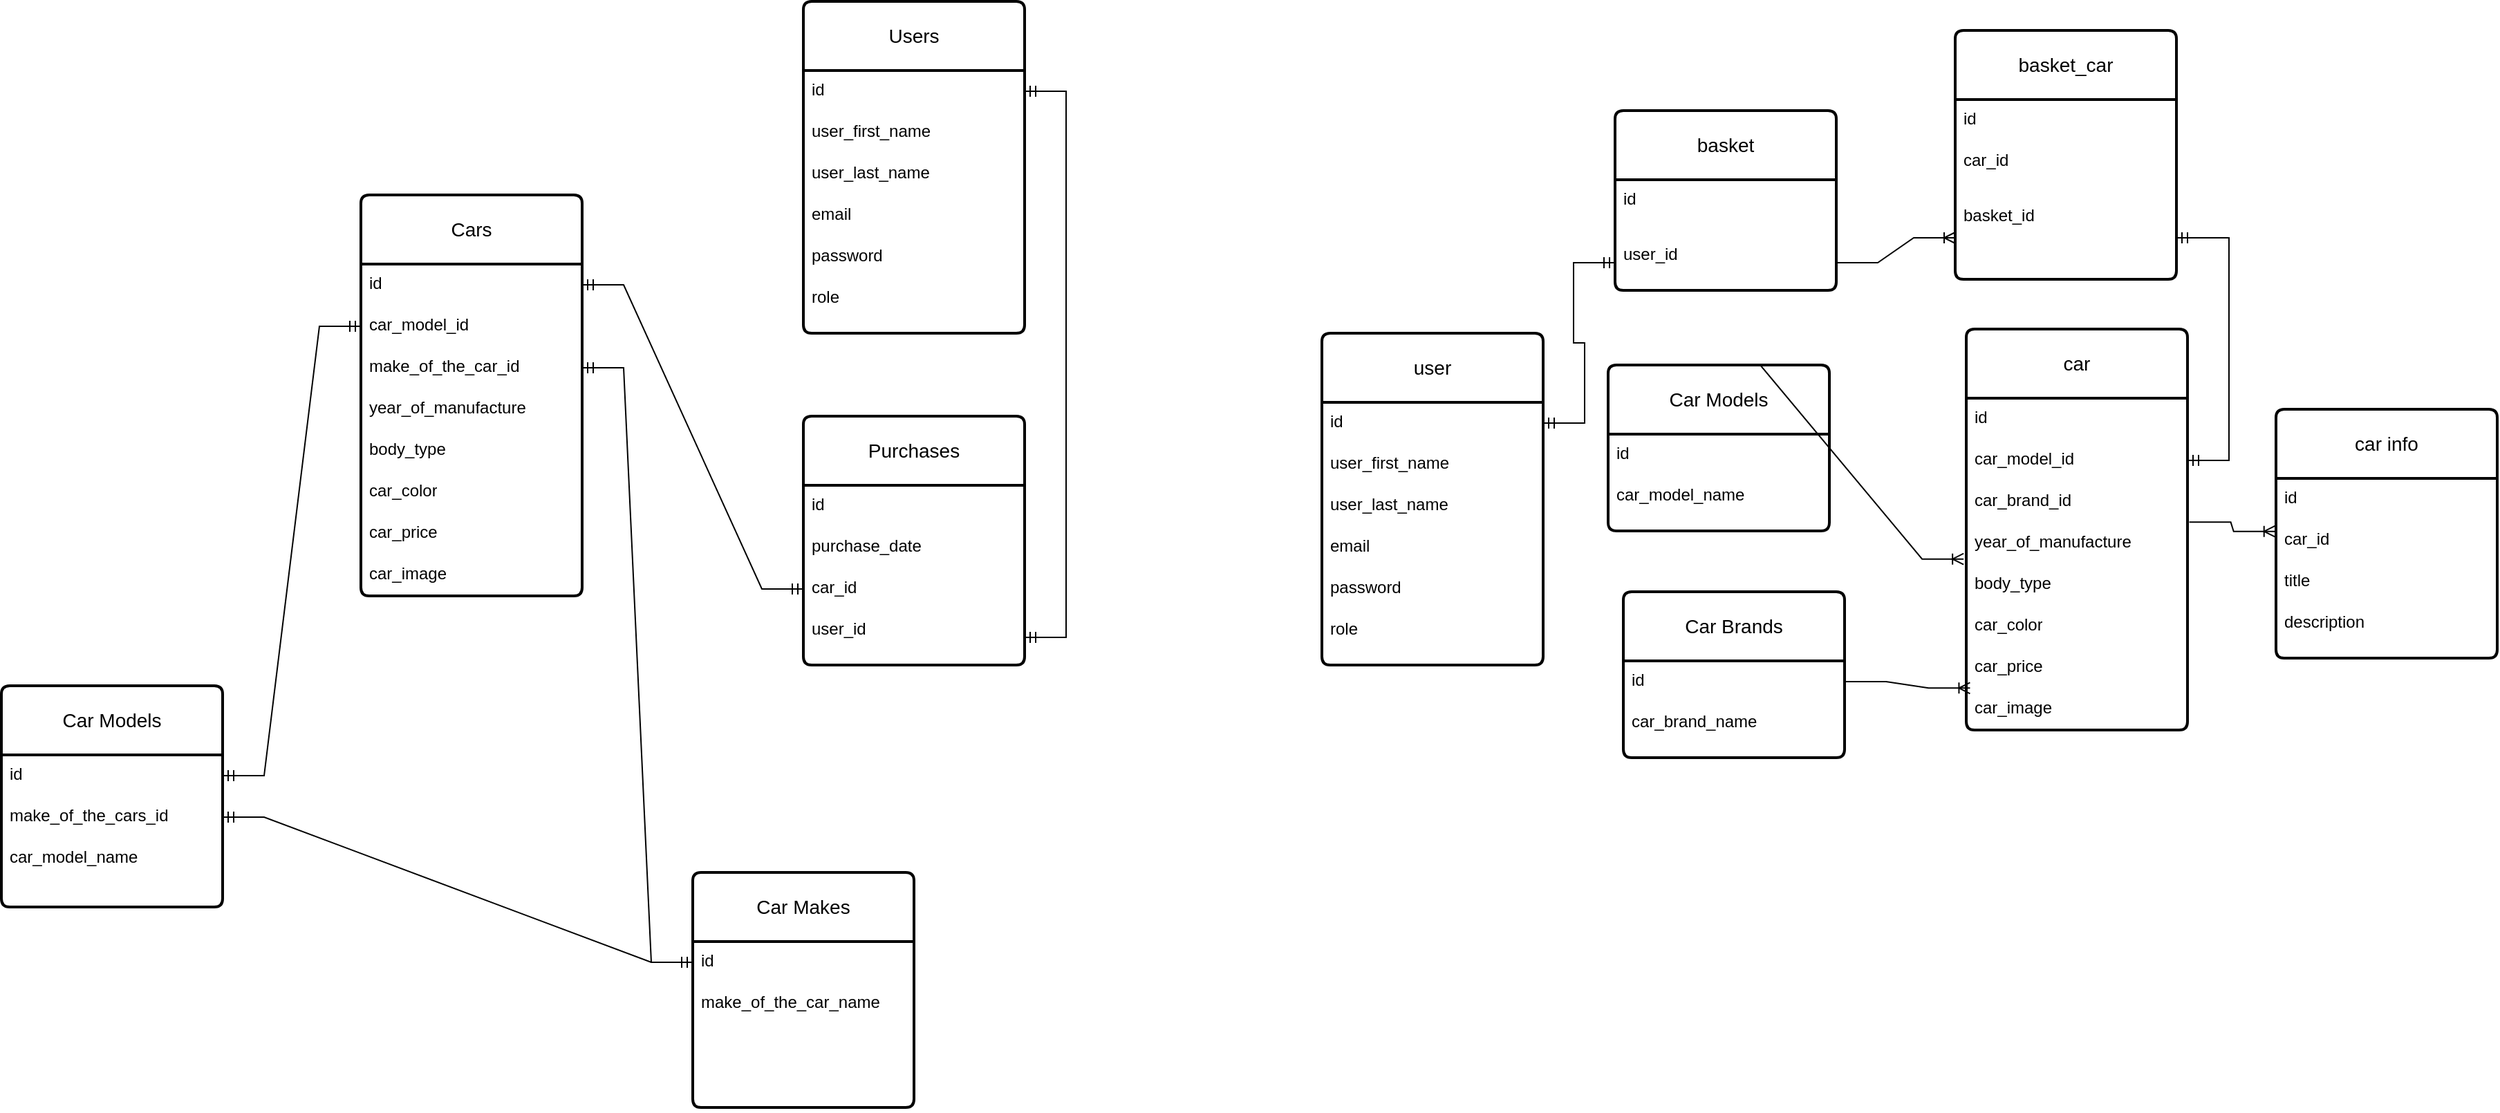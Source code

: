 <mxfile version="21.5.1" type="device">
  <diagram name="Страница 1" id="Hkr_ZFMklL91M4Rwt6lm">
    <mxGraphModel dx="1025" dy="1271" grid="0" gridSize="10" guides="1" tooltips="1" connect="1" arrows="1" fold="1" page="1" pageScale="1" pageWidth="3300" pageHeight="4681" background="none" math="0" shadow="0">
      <root>
        <mxCell id="0" />
        <mxCell id="1" parent="0" />
        <mxCell id="MF3mSI-9Bg1sAX1x7ReT-1" value="Cars" style="swimlane;childLayout=stackLayout;horizontal=1;startSize=50;horizontalStack=0;rounded=1;fontSize=14;fontStyle=0;strokeWidth=2;resizeParent=0;resizeLast=1;shadow=0;dashed=0;align=center;arcSize=4;whiteSpace=wrap;html=1;" parent="1" vertex="1">
          <mxGeometry x="290" y="150" width="160" height="290" as="geometry" />
        </mxCell>
        <mxCell id="COfgy1o2G7cCsb_k9n1h-17" value="id" style="text;strokeColor=none;fillColor=none;spacingLeft=4;spacingRight=4;overflow=hidden;rotatable=0;points=[[0,0.5],[1,0.5]];portConstraint=eastwest;fontSize=12;whiteSpace=wrap;html=1;" parent="MF3mSI-9Bg1sAX1x7ReT-1" vertex="1">
          <mxGeometry y="50" width="160" height="30" as="geometry" />
        </mxCell>
        <mxCell id="COfgy1o2G7cCsb_k9n1h-18" value="car_model_id" style="text;strokeColor=none;fillColor=none;spacingLeft=4;spacingRight=4;overflow=hidden;rotatable=0;points=[[0,0.5],[1,0.5]];portConstraint=eastwest;fontSize=12;whiteSpace=wrap;html=1;" parent="MF3mSI-9Bg1sAX1x7ReT-1" vertex="1">
          <mxGeometry y="80" width="160" height="30" as="geometry" />
        </mxCell>
        <mxCell id="COfgy1o2G7cCsb_k9n1h-19" value="make_of_the_car_id" style="text;strokeColor=none;fillColor=none;spacingLeft=4;spacingRight=4;overflow=hidden;rotatable=0;points=[[0,0.5],[1,0.5]];portConstraint=eastwest;fontSize=12;whiteSpace=wrap;html=1;" parent="MF3mSI-9Bg1sAX1x7ReT-1" vertex="1">
          <mxGeometry y="110" width="160" height="30" as="geometry" />
        </mxCell>
        <mxCell id="COfgy1o2G7cCsb_k9n1h-20" value="year_of_manufacture" style="text;strokeColor=none;fillColor=none;spacingLeft=4;spacingRight=4;overflow=hidden;rotatable=0;points=[[0,0.5],[1,0.5]];portConstraint=eastwest;fontSize=12;whiteSpace=wrap;html=1;" parent="MF3mSI-9Bg1sAX1x7ReT-1" vertex="1">
          <mxGeometry y="140" width="160" height="30" as="geometry" />
        </mxCell>
        <mxCell id="COfgy1o2G7cCsb_k9n1h-21" value="body_type" style="text;strokeColor=none;fillColor=none;spacingLeft=4;spacingRight=4;overflow=hidden;rotatable=0;points=[[0,0.5],[1,0.5]];portConstraint=eastwest;fontSize=12;whiteSpace=wrap;html=1;" parent="MF3mSI-9Bg1sAX1x7ReT-1" vertex="1">
          <mxGeometry y="170" width="160" height="30" as="geometry" />
        </mxCell>
        <mxCell id="COfgy1o2G7cCsb_k9n1h-23" value="car_color" style="text;strokeColor=none;fillColor=none;spacingLeft=4;spacingRight=4;overflow=hidden;rotatable=0;points=[[0,0.5],[1,0.5]];portConstraint=eastwest;fontSize=12;whiteSpace=wrap;html=1;" parent="MF3mSI-9Bg1sAX1x7ReT-1" vertex="1">
          <mxGeometry y="200" width="160" height="30" as="geometry" />
        </mxCell>
        <mxCell id="COfgy1o2G7cCsb_k9n1h-24" value="car_price" style="text;strokeColor=none;fillColor=none;spacingLeft=4;spacingRight=4;overflow=hidden;rotatable=0;points=[[0,0.5],[1,0.5]];portConstraint=eastwest;fontSize=12;whiteSpace=wrap;html=1;" parent="MF3mSI-9Bg1sAX1x7ReT-1" vertex="1">
          <mxGeometry y="230" width="160" height="30" as="geometry" />
        </mxCell>
        <mxCell id="COfgy1o2G7cCsb_k9n1h-25" value="car_image" style="text;strokeColor=none;fillColor=none;spacingLeft=4;spacingRight=4;overflow=hidden;rotatable=0;points=[[0,0.5],[1,0.5]];portConstraint=eastwest;fontSize=12;whiteSpace=wrap;html=1;" parent="MF3mSI-9Bg1sAX1x7ReT-1" vertex="1">
          <mxGeometry y="260" width="160" height="30" as="geometry" />
        </mxCell>
        <mxCell id="COfgy1o2G7cCsb_k9n1h-22" value="Item" style="text;strokeColor=none;fillColor=none;spacingLeft=4;spacingRight=4;overflow=hidden;rotatable=0;points=[[0,0.5],[1,0.5]];portConstraint=eastwest;fontSize=12;whiteSpace=wrap;html=1;" parent="MF3mSI-9Bg1sAX1x7ReT-1" vertex="1">
          <mxGeometry y="290" width="160" as="geometry" />
        </mxCell>
        <mxCell id="MF3mSI-9Bg1sAX1x7ReT-6" value="Users" style="swimlane;childLayout=stackLayout;horizontal=1;startSize=50;horizontalStack=0;rounded=1;fontSize=14;fontStyle=0;strokeWidth=2;resizeParent=0;resizeLast=1;shadow=0;dashed=0;align=center;arcSize=4;whiteSpace=wrap;html=1;" parent="1" vertex="1">
          <mxGeometry x="610" y="10" width="160" height="240" as="geometry" />
        </mxCell>
        <mxCell id="COfgy1o2G7cCsb_k9n1h-28" value="id" style="text;strokeColor=none;fillColor=none;spacingLeft=4;spacingRight=4;overflow=hidden;rotatable=0;points=[[0,0.5],[1,0.5]];portConstraint=eastwest;fontSize=12;whiteSpace=wrap;html=1;" parent="MF3mSI-9Bg1sAX1x7ReT-6" vertex="1">
          <mxGeometry y="50" width="160" height="30" as="geometry" />
        </mxCell>
        <mxCell id="COfgy1o2G7cCsb_k9n1h-29" value="user_first_name" style="text;strokeColor=none;fillColor=none;spacingLeft=4;spacingRight=4;overflow=hidden;rotatable=0;points=[[0,0.5],[1,0.5]];portConstraint=eastwest;fontSize=12;whiteSpace=wrap;html=1;" parent="MF3mSI-9Bg1sAX1x7ReT-6" vertex="1">
          <mxGeometry y="80" width="160" height="30" as="geometry" />
        </mxCell>
        <mxCell id="COfgy1o2G7cCsb_k9n1h-30" value="user_last_name" style="text;strokeColor=none;fillColor=none;spacingLeft=4;spacingRight=4;overflow=hidden;rotatable=0;points=[[0,0.5],[1,0.5]];portConstraint=eastwest;fontSize=12;whiteSpace=wrap;html=1;" parent="MF3mSI-9Bg1sAX1x7ReT-6" vertex="1">
          <mxGeometry y="110" width="160" height="30" as="geometry" />
        </mxCell>
        <mxCell id="COfgy1o2G7cCsb_k9n1h-31" value="email" style="text;strokeColor=none;fillColor=none;spacingLeft=4;spacingRight=4;overflow=hidden;rotatable=0;points=[[0,0.5],[1,0.5]];portConstraint=eastwest;fontSize=12;whiteSpace=wrap;html=1;" parent="MF3mSI-9Bg1sAX1x7ReT-6" vertex="1">
          <mxGeometry y="140" width="160" height="30" as="geometry" />
        </mxCell>
        <mxCell id="COfgy1o2G7cCsb_k9n1h-32" value="password" style="text;strokeColor=none;fillColor=none;spacingLeft=4;spacingRight=4;overflow=hidden;rotatable=0;points=[[0,0.5],[1,0.5]];portConstraint=eastwest;fontSize=12;whiteSpace=wrap;html=1;" parent="MF3mSI-9Bg1sAX1x7ReT-6" vertex="1">
          <mxGeometry y="170" width="160" height="30" as="geometry" />
        </mxCell>
        <mxCell id="COfgy1o2G7cCsb_k9n1h-33" value="role" style="text;strokeColor=none;fillColor=none;spacingLeft=4;spacingRight=4;overflow=hidden;rotatable=0;points=[[0,0.5],[1,0.5]];portConstraint=eastwest;fontSize=12;whiteSpace=wrap;html=1;" parent="MF3mSI-9Bg1sAX1x7ReT-6" vertex="1">
          <mxGeometry y="200" width="160" height="40" as="geometry" />
        </mxCell>
        <mxCell id="MF3mSI-9Bg1sAX1x7ReT-13" value="Purchases" style="swimlane;childLayout=stackLayout;horizontal=1;startSize=50;horizontalStack=0;rounded=1;fontSize=14;fontStyle=0;strokeWidth=2;resizeParent=0;resizeLast=1;shadow=0;dashed=0;align=center;arcSize=4;whiteSpace=wrap;html=1;" parent="1" vertex="1">
          <mxGeometry x="610" y="310" width="160" height="180" as="geometry" />
        </mxCell>
        <mxCell id="COfgy1o2G7cCsb_k9n1h-34" value="id" style="text;strokeColor=none;fillColor=none;spacingLeft=4;spacingRight=4;overflow=hidden;rotatable=0;points=[[0,0.5],[1,0.5]];portConstraint=eastwest;fontSize=12;whiteSpace=wrap;html=1;" parent="MF3mSI-9Bg1sAX1x7ReT-13" vertex="1">
          <mxGeometry y="50" width="160" height="30" as="geometry" />
        </mxCell>
        <mxCell id="COfgy1o2G7cCsb_k9n1h-35" value="purchase_date" style="text;strokeColor=none;fillColor=none;spacingLeft=4;spacingRight=4;overflow=hidden;rotatable=0;points=[[0,0.5],[1,0.5]];portConstraint=eastwest;fontSize=12;whiteSpace=wrap;html=1;" parent="MF3mSI-9Bg1sAX1x7ReT-13" vertex="1">
          <mxGeometry y="80" width="160" height="30" as="geometry" />
        </mxCell>
        <mxCell id="COfgy1o2G7cCsb_k9n1h-36" value="car_id" style="text;strokeColor=none;fillColor=none;spacingLeft=4;spacingRight=4;overflow=hidden;rotatable=0;points=[[0,0.5],[1,0.5]];portConstraint=eastwest;fontSize=12;whiteSpace=wrap;html=1;" parent="MF3mSI-9Bg1sAX1x7ReT-13" vertex="1">
          <mxGeometry y="110" width="160" height="30" as="geometry" />
        </mxCell>
        <mxCell id="COfgy1o2G7cCsb_k9n1h-37" value="user_id&lt;br&gt;" style="text;strokeColor=none;fillColor=none;spacingLeft=4;spacingRight=4;overflow=hidden;rotatable=0;points=[[0,0.5],[1,0.5]];portConstraint=eastwest;fontSize=12;whiteSpace=wrap;html=1;" parent="MF3mSI-9Bg1sAX1x7ReT-13" vertex="1">
          <mxGeometry y="140" width="160" height="40" as="geometry" />
        </mxCell>
        <mxCell id="COfgy1o2G7cCsb_k9n1h-1" value="Car Models" style="swimlane;childLayout=stackLayout;horizontal=1;startSize=50;horizontalStack=0;rounded=1;fontSize=14;fontStyle=0;strokeWidth=2;resizeParent=0;resizeLast=1;shadow=0;dashed=0;align=center;arcSize=4;whiteSpace=wrap;html=1;" parent="1" vertex="1">
          <mxGeometry x="30" y="505" width="160" height="160" as="geometry" />
        </mxCell>
        <mxCell id="COfgy1o2G7cCsb_k9n1h-10" value="id" style="text;strokeColor=none;fillColor=none;spacingLeft=4;spacingRight=4;overflow=hidden;rotatable=0;points=[[0,0.5],[1,0.5]];portConstraint=eastwest;fontSize=12;whiteSpace=wrap;html=1;" parent="COfgy1o2G7cCsb_k9n1h-1" vertex="1">
          <mxGeometry y="50" width="160" height="30" as="geometry" />
        </mxCell>
        <mxCell id="COfgy1o2G7cCsb_k9n1h-12" value="make_of_the_cars_id" style="text;strokeColor=none;fillColor=none;spacingLeft=4;spacingRight=4;overflow=hidden;rotatable=0;points=[[0,0.5],[1,0.5]];portConstraint=eastwest;fontSize=12;whiteSpace=wrap;html=1;" parent="COfgy1o2G7cCsb_k9n1h-1" vertex="1">
          <mxGeometry y="80" width="160" height="30" as="geometry" />
        </mxCell>
        <mxCell id="COfgy1o2G7cCsb_k9n1h-11" value="car_model_name" style="text;strokeColor=none;fillColor=none;spacingLeft=4;spacingRight=4;overflow=hidden;rotatable=0;points=[[0,0.5],[1,0.5]];portConstraint=eastwest;fontSize=12;whiteSpace=wrap;html=1;" parent="COfgy1o2G7cCsb_k9n1h-1" vertex="1">
          <mxGeometry y="110" width="160" height="50" as="geometry" />
        </mxCell>
        <mxCell id="COfgy1o2G7cCsb_k9n1h-3" value="Car Makes" style="swimlane;childLayout=stackLayout;horizontal=1;startSize=50;horizontalStack=0;rounded=1;fontSize=14;fontStyle=0;strokeWidth=2;resizeParent=0;resizeLast=1;shadow=0;dashed=0;align=center;arcSize=4;whiteSpace=wrap;html=1;" parent="1" vertex="1">
          <mxGeometry x="530" y="640" width="160" height="170" as="geometry" />
        </mxCell>
        <mxCell id="COfgy1o2G7cCsb_k9n1h-38" value="id" style="text;strokeColor=none;fillColor=none;spacingLeft=4;spacingRight=4;overflow=hidden;rotatable=0;points=[[0,0.5],[1,0.5]];portConstraint=eastwest;fontSize=12;whiteSpace=wrap;html=1;" parent="COfgy1o2G7cCsb_k9n1h-3" vertex="1">
          <mxGeometry y="50" width="160" height="30" as="geometry" />
        </mxCell>
        <mxCell id="COfgy1o2G7cCsb_k9n1h-39" value="make_of_the_car_name" style="text;strokeColor=none;fillColor=none;spacingLeft=4;spacingRight=4;overflow=hidden;rotatable=0;points=[[0,0.5],[1,0.5]];portConstraint=eastwest;fontSize=12;whiteSpace=wrap;html=1;" parent="COfgy1o2G7cCsb_k9n1h-3" vertex="1">
          <mxGeometry y="80" width="160" height="90" as="geometry" />
        </mxCell>
        <mxCell id="COfgy1o2G7cCsb_k9n1h-54" value="" style="edgeStyle=entityRelationEdgeStyle;fontSize=12;html=1;endArrow=ERmandOne;startArrow=ERmandOne;rounded=0;" parent="1" source="COfgy1o2G7cCsb_k9n1h-10" target="COfgy1o2G7cCsb_k9n1h-18" edge="1">
          <mxGeometry width="100" height="100" relative="1" as="geometry">
            <mxPoint x="190" y="700" as="sourcePoint" />
            <mxPoint x="51.421" y="-5" as="targetPoint" />
          </mxGeometry>
        </mxCell>
        <mxCell id="COfgy1o2G7cCsb_k9n1h-55" value="" style="edgeStyle=entityRelationEdgeStyle;fontSize=12;html=1;endArrow=ERmandOne;startArrow=ERmandOne;rounded=0;" parent="1" source="COfgy1o2G7cCsb_k9n1h-12" target="COfgy1o2G7cCsb_k9n1h-38" edge="1">
          <mxGeometry width="100" height="100" relative="1" as="geometry">
            <mxPoint x="230" y="655" as="sourcePoint" />
            <mxPoint x="330" y="330" as="targetPoint" />
          </mxGeometry>
        </mxCell>
        <mxCell id="COfgy1o2G7cCsb_k9n1h-56" value="" style="edgeStyle=entityRelationEdgeStyle;fontSize=12;html=1;endArrow=ERmandOne;startArrow=ERmandOne;rounded=0;" parent="1" source="COfgy1o2G7cCsb_k9n1h-19" target="COfgy1o2G7cCsb_k9n1h-38" edge="1">
          <mxGeometry width="100" height="100" relative="1" as="geometry">
            <mxPoint x="310" y="505" as="sourcePoint" />
            <mxPoint x="610" y="550" as="targetPoint" />
          </mxGeometry>
        </mxCell>
        <mxCell id="COfgy1o2G7cCsb_k9n1h-57" value="" style="edgeStyle=entityRelationEdgeStyle;fontSize=12;html=1;endArrow=ERmandOne;startArrow=ERmandOne;rounded=0;" parent="1" source="COfgy1o2G7cCsb_k9n1h-17" target="COfgy1o2G7cCsb_k9n1h-36" edge="1">
          <mxGeometry width="100" height="100" relative="1" as="geometry">
            <mxPoint x="510" y="170" as="sourcePoint" />
            <mxPoint x="550" y="540" as="targetPoint" />
          </mxGeometry>
        </mxCell>
        <mxCell id="COfgy1o2G7cCsb_k9n1h-58" value="" style="edgeStyle=entityRelationEdgeStyle;fontSize=12;html=1;endArrow=ERmandOne;startArrow=ERmandOne;rounded=0;" parent="1" source="COfgy1o2G7cCsb_k9n1h-28" target="COfgy1o2G7cCsb_k9n1h-37" edge="1">
          <mxGeometry width="100" height="100" relative="1" as="geometry">
            <mxPoint x="810" y="90" as="sourcePoint" />
            <mxPoint x="970" y="310" as="targetPoint" />
          </mxGeometry>
        </mxCell>
        <mxCell id="COfgy1o2G7cCsb_k9n1h-59" value="user" style="swimlane;childLayout=stackLayout;horizontal=1;startSize=50;horizontalStack=0;rounded=1;fontSize=14;fontStyle=0;strokeWidth=2;resizeParent=0;resizeLast=1;shadow=0;dashed=0;align=center;arcSize=4;whiteSpace=wrap;html=1;" parent="1" vertex="1">
          <mxGeometry x="985" y="250" width="160" height="240" as="geometry" />
        </mxCell>
        <mxCell id="COfgy1o2G7cCsb_k9n1h-60" value="id" style="text;strokeColor=none;fillColor=none;spacingLeft=4;spacingRight=4;overflow=hidden;rotatable=0;points=[[0,0.5],[1,0.5]];portConstraint=eastwest;fontSize=12;whiteSpace=wrap;html=1;" parent="COfgy1o2G7cCsb_k9n1h-59" vertex="1">
          <mxGeometry y="50" width="160" height="30" as="geometry" />
        </mxCell>
        <mxCell id="COfgy1o2G7cCsb_k9n1h-61" value="user_first_name" style="text;strokeColor=none;fillColor=none;spacingLeft=4;spacingRight=4;overflow=hidden;rotatable=0;points=[[0,0.5],[1,0.5]];portConstraint=eastwest;fontSize=12;whiteSpace=wrap;html=1;" parent="COfgy1o2G7cCsb_k9n1h-59" vertex="1">
          <mxGeometry y="80" width="160" height="30" as="geometry" />
        </mxCell>
        <mxCell id="COfgy1o2G7cCsb_k9n1h-62" value="user_last_name" style="text;strokeColor=none;fillColor=none;spacingLeft=4;spacingRight=4;overflow=hidden;rotatable=0;points=[[0,0.5],[1,0.5]];portConstraint=eastwest;fontSize=12;whiteSpace=wrap;html=1;" parent="COfgy1o2G7cCsb_k9n1h-59" vertex="1">
          <mxGeometry y="110" width="160" height="30" as="geometry" />
        </mxCell>
        <mxCell id="COfgy1o2G7cCsb_k9n1h-63" value="email" style="text;strokeColor=none;fillColor=none;spacingLeft=4;spacingRight=4;overflow=hidden;rotatable=0;points=[[0,0.5],[1,0.5]];portConstraint=eastwest;fontSize=12;whiteSpace=wrap;html=1;" parent="COfgy1o2G7cCsb_k9n1h-59" vertex="1">
          <mxGeometry y="140" width="160" height="30" as="geometry" />
        </mxCell>
        <mxCell id="COfgy1o2G7cCsb_k9n1h-64" value="password" style="text;strokeColor=none;fillColor=none;spacingLeft=4;spacingRight=4;overflow=hidden;rotatable=0;points=[[0,0.5],[1,0.5]];portConstraint=eastwest;fontSize=12;whiteSpace=wrap;html=1;" parent="COfgy1o2G7cCsb_k9n1h-59" vertex="1">
          <mxGeometry y="170" width="160" height="30" as="geometry" />
        </mxCell>
        <mxCell id="COfgy1o2G7cCsb_k9n1h-65" value="role" style="text;strokeColor=none;fillColor=none;spacingLeft=4;spacingRight=4;overflow=hidden;rotatable=0;points=[[0,0.5],[1,0.5]];portConstraint=eastwest;fontSize=12;whiteSpace=wrap;html=1;" parent="COfgy1o2G7cCsb_k9n1h-59" vertex="1">
          <mxGeometry y="200" width="160" height="40" as="geometry" />
        </mxCell>
        <mxCell id="COfgy1o2G7cCsb_k9n1h-73" value="basket" style="swimlane;childLayout=stackLayout;horizontal=1;startSize=50;horizontalStack=0;rounded=1;fontSize=14;fontStyle=0;strokeWidth=2;resizeParent=0;resizeLast=1;shadow=0;dashed=0;align=center;arcSize=4;whiteSpace=wrap;html=1;" parent="1" vertex="1">
          <mxGeometry x="1197" y="89" width="160" height="130" as="geometry" />
        </mxCell>
        <mxCell id="COfgy1o2G7cCsb_k9n1h-74" value="id" style="text;strokeColor=none;fillColor=none;spacingLeft=4;spacingRight=4;overflow=hidden;rotatable=0;points=[[0,0.5],[1,0.5]];portConstraint=eastwest;fontSize=12;whiteSpace=wrap;html=1;" parent="COfgy1o2G7cCsb_k9n1h-73" vertex="1">
          <mxGeometry y="50" width="160" height="40" as="geometry" />
        </mxCell>
        <mxCell id="COfgy1o2G7cCsb_k9n1h-77" value="user_id&lt;br&gt;" style="text;strokeColor=none;fillColor=none;spacingLeft=4;spacingRight=4;overflow=hidden;rotatable=0;points=[[0,0.5],[1,0.5]];portConstraint=eastwest;fontSize=12;whiteSpace=wrap;html=1;" parent="COfgy1o2G7cCsb_k9n1h-73" vertex="1">
          <mxGeometry y="90" width="160" height="40" as="geometry" />
        </mxCell>
        <mxCell id="COfgy1o2G7cCsb_k9n1h-78" value="basket_car" style="swimlane;childLayout=stackLayout;horizontal=1;startSize=50;horizontalStack=0;rounded=1;fontSize=14;fontStyle=0;strokeWidth=2;resizeParent=0;resizeLast=1;shadow=0;dashed=0;align=center;arcSize=4;whiteSpace=wrap;html=1;" parent="1" vertex="1">
          <mxGeometry x="1443" y="31" width="160" height="180" as="geometry" />
        </mxCell>
        <mxCell id="COfgy1o2G7cCsb_k9n1h-79" value="id" style="text;strokeColor=none;fillColor=none;spacingLeft=4;spacingRight=4;overflow=hidden;rotatable=0;points=[[0,0.5],[1,0.5]];portConstraint=eastwest;fontSize=12;whiteSpace=wrap;html=1;" parent="COfgy1o2G7cCsb_k9n1h-78" vertex="1">
          <mxGeometry y="50" width="160" height="30" as="geometry" />
        </mxCell>
        <mxCell id="COfgy1o2G7cCsb_k9n1h-80" value="car_id" style="text;strokeColor=none;fillColor=none;spacingLeft=4;spacingRight=4;overflow=hidden;rotatable=0;points=[[0,0.5],[1,0.5]];portConstraint=eastwest;fontSize=12;whiteSpace=wrap;html=1;" parent="COfgy1o2G7cCsb_k9n1h-78" vertex="1">
          <mxGeometry y="80" width="160" height="40" as="geometry" />
        </mxCell>
        <mxCell id="COfgy1o2G7cCsb_k9n1h-81" value="basket_id" style="text;strokeColor=none;fillColor=none;spacingLeft=4;spacingRight=4;overflow=hidden;rotatable=0;points=[[0,0.5],[1,0.5]];portConstraint=eastwest;fontSize=12;whiteSpace=wrap;html=1;" parent="COfgy1o2G7cCsb_k9n1h-78" vertex="1">
          <mxGeometry y="120" width="160" height="60" as="geometry" />
        </mxCell>
        <mxCell id="COfgy1o2G7cCsb_k9n1h-82" value="car" style="swimlane;childLayout=stackLayout;horizontal=1;startSize=50;horizontalStack=0;rounded=1;fontSize=14;fontStyle=0;strokeWidth=2;resizeParent=0;resizeLast=1;shadow=0;dashed=0;align=center;arcSize=4;whiteSpace=wrap;html=1;" parent="1" vertex="1">
          <mxGeometry x="1451" y="247" width="160" height="290" as="geometry" />
        </mxCell>
        <mxCell id="COfgy1o2G7cCsb_k9n1h-83" value="id" style="text;strokeColor=none;fillColor=none;spacingLeft=4;spacingRight=4;overflow=hidden;rotatable=0;points=[[0,0.5],[1,0.5]];portConstraint=eastwest;fontSize=12;whiteSpace=wrap;html=1;" parent="COfgy1o2G7cCsb_k9n1h-82" vertex="1">
          <mxGeometry y="50" width="160" height="30" as="geometry" />
        </mxCell>
        <mxCell id="COfgy1o2G7cCsb_k9n1h-84" value="car_model_id" style="text;strokeColor=none;fillColor=none;spacingLeft=4;spacingRight=4;overflow=hidden;rotatable=0;points=[[0,0.5],[1,0.5]];portConstraint=eastwest;fontSize=12;whiteSpace=wrap;html=1;" parent="COfgy1o2G7cCsb_k9n1h-82" vertex="1">
          <mxGeometry y="80" width="160" height="30" as="geometry" />
        </mxCell>
        <mxCell id="COfgy1o2G7cCsb_k9n1h-85" value="car_brand_id" style="text;strokeColor=none;fillColor=none;spacingLeft=4;spacingRight=4;overflow=hidden;rotatable=0;points=[[0,0.5],[1,0.5]];portConstraint=eastwest;fontSize=12;whiteSpace=wrap;html=1;" parent="COfgy1o2G7cCsb_k9n1h-82" vertex="1">
          <mxGeometry y="110" width="160" height="30" as="geometry" />
        </mxCell>
        <mxCell id="COfgy1o2G7cCsb_k9n1h-86" value="year_of_manufacture" style="text;strokeColor=none;fillColor=none;spacingLeft=4;spacingRight=4;overflow=hidden;rotatable=0;points=[[0,0.5],[1,0.5]];portConstraint=eastwest;fontSize=12;whiteSpace=wrap;html=1;" parent="COfgy1o2G7cCsb_k9n1h-82" vertex="1">
          <mxGeometry y="140" width="160" height="30" as="geometry" />
        </mxCell>
        <mxCell id="COfgy1o2G7cCsb_k9n1h-87" value="body_type" style="text;strokeColor=none;fillColor=none;spacingLeft=4;spacingRight=4;overflow=hidden;rotatable=0;points=[[0,0.5],[1,0.5]];portConstraint=eastwest;fontSize=12;whiteSpace=wrap;html=1;" parent="COfgy1o2G7cCsb_k9n1h-82" vertex="1">
          <mxGeometry y="170" width="160" height="30" as="geometry" />
        </mxCell>
        <mxCell id="COfgy1o2G7cCsb_k9n1h-88" value="car_color" style="text;strokeColor=none;fillColor=none;spacingLeft=4;spacingRight=4;overflow=hidden;rotatable=0;points=[[0,0.5],[1,0.5]];portConstraint=eastwest;fontSize=12;whiteSpace=wrap;html=1;" parent="COfgy1o2G7cCsb_k9n1h-82" vertex="1">
          <mxGeometry y="200" width="160" height="30" as="geometry" />
        </mxCell>
        <mxCell id="COfgy1o2G7cCsb_k9n1h-89" value="car_price" style="text;strokeColor=none;fillColor=none;spacingLeft=4;spacingRight=4;overflow=hidden;rotatable=0;points=[[0,0.5],[1,0.5]];portConstraint=eastwest;fontSize=12;whiteSpace=wrap;html=1;" parent="COfgy1o2G7cCsb_k9n1h-82" vertex="1">
          <mxGeometry y="230" width="160" height="30" as="geometry" />
        </mxCell>
        <mxCell id="COfgy1o2G7cCsb_k9n1h-90" value="car_image" style="text;strokeColor=none;fillColor=none;spacingLeft=4;spacingRight=4;overflow=hidden;rotatable=0;points=[[0,0.5],[1,0.5]];portConstraint=eastwest;fontSize=12;whiteSpace=wrap;html=1;" parent="COfgy1o2G7cCsb_k9n1h-82" vertex="1">
          <mxGeometry y="260" width="160" height="30" as="geometry" />
        </mxCell>
        <mxCell id="COfgy1o2G7cCsb_k9n1h-91" value="Item" style="text;strokeColor=none;fillColor=none;spacingLeft=4;spacingRight=4;overflow=hidden;rotatable=0;points=[[0,0.5],[1,0.5]];portConstraint=eastwest;fontSize=12;whiteSpace=wrap;html=1;" parent="COfgy1o2G7cCsb_k9n1h-82" vertex="1">
          <mxGeometry y="290" width="160" as="geometry" />
        </mxCell>
        <mxCell id="COfgy1o2G7cCsb_k9n1h-92" value="Car Models" style="swimlane;childLayout=stackLayout;horizontal=1;startSize=50;horizontalStack=0;rounded=1;fontSize=14;fontStyle=0;strokeWidth=2;resizeParent=0;resizeLast=1;shadow=0;dashed=0;align=center;arcSize=4;whiteSpace=wrap;html=1;" parent="1" vertex="1">
          <mxGeometry x="1192" y="273" width="160" height="120" as="geometry" />
        </mxCell>
        <mxCell id="COfgy1o2G7cCsb_k9n1h-93" value="id" style="text;strokeColor=none;fillColor=none;spacingLeft=4;spacingRight=4;overflow=hidden;rotatable=0;points=[[0,0.5],[1,0.5]];portConstraint=eastwest;fontSize=12;whiteSpace=wrap;html=1;" parent="COfgy1o2G7cCsb_k9n1h-92" vertex="1">
          <mxGeometry y="50" width="160" height="30" as="geometry" />
        </mxCell>
        <mxCell id="COfgy1o2G7cCsb_k9n1h-95" value="car_model_name" style="text;strokeColor=none;fillColor=none;spacingLeft=4;spacingRight=4;overflow=hidden;rotatable=0;points=[[0,0.5],[1,0.5]];portConstraint=eastwest;fontSize=12;whiteSpace=wrap;html=1;" parent="COfgy1o2G7cCsb_k9n1h-92" vertex="1">
          <mxGeometry y="80" width="160" height="40" as="geometry" />
        </mxCell>
        <mxCell id="COfgy1o2G7cCsb_k9n1h-96" value="Car Brands" style="swimlane;childLayout=stackLayout;horizontal=1;startSize=50;horizontalStack=0;rounded=1;fontSize=14;fontStyle=0;strokeWidth=2;resizeParent=0;resizeLast=1;shadow=0;dashed=0;align=center;arcSize=4;whiteSpace=wrap;html=1;" parent="1" vertex="1">
          <mxGeometry x="1203" y="437" width="160" height="120" as="geometry" />
        </mxCell>
        <mxCell id="COfgy1o2G7cCsb_k9n1h-97" value="id" style="text;strokeColor=none;fillColor=none;spacingLeft=4;spacingRight=4;overflow=hidden;rotatable=0;points=[[0,0.5],[1,0.5]];portConstraint=eastwest;fontSize=12;whiteSpace=wrap;html=1;" parent="COfgy1o2G7cCsb_k9n1h-96" vertex="1">
          <mxGeometry y="50" width="160" height="30" as="geometry" />
        </mxCell>
        <mxCell id="COfgy1o2G7cCsb_k9n1h-98" value="car_brand_name" style="text;strokeColor=none;fillColor=none;spacingLeft=4;spacingRight=4;overflow=hidden;rotatable=0;points=[[0,0.5],[1,0.5]];portConstraint=eastwest;fontSize=12;whiteSpace=wrap;html=1;" parent="COfgy1o2G7cCsb_k9n1h-96" vertex="1">
          <mxGeometry y="80" width="160" height="40" as="geometry" />
        </mxCell>
        <mxCell id="COfgy1o2G7cCsb_k9n1h-99" value="" style="edgeStyle=entityRelationEdgeStyle;fontSize=12;html=1;endArrow=ERmandOne;startArrow=ERmandOne;rounded=0;" parent="1" source="COfgy1o2G7cCsb_k9n1h-60" target="COfgy1o2G7cCsb_k9n1h-77" edge="1">
          <mxGeometry width="100" height="100" relative="1" as="geometry">
            <mxPoint x="1080" y="190" as="sourcePoint" />
            <mxPoint x="1180" y="90" as="targetPoint" />
          </mxGeometry>
        </mxCell>
        <mxCell id="COfgy1o2G7cCsb_k9n1h-100" value="" style="edgeStyle=entityRelationEdgeStyle;fontSize=12;html=1;endArrow=ERoneToMany;rounded=0;" parent="1" source="COfgy1o2G7cCsb_k9n1h-77" target="COfgy1o2G7cCsb_k9n1h-81" edge="1">
          <mxGeometry width="100" height="100" relative="1" as="geometry">
            <mxPoint x="1210" y="390" as="sourcePoint" />
            <mxPoint x="1310" y="290" as="targetPoint" />
          </mxGeometry>
        </mxCell>
        <mxCell id="COfgy1o2G7cCsb_k9n1h-102" value="" style="edgeStyle=entityRelationEdgeStyle;fontSize=12;html=1;endArrow=ERoneToMany;rounded=0;exitX=0.5;exitY=0;exitDx=0;exitDy=0;entryX=-0.012;entryY=0.878;entryDx=0;entryDy=0;entryPerimeter=0;" parent="1" source="COfgy1o2G7cCsb_k9n1h-92" target="COfgy1o2G7cCsb_k9n1h-86" edge="1">
          <mxGeometry width="100" height="100" relative="1" as="geometry">
            <mxPoint x="1420" y="360" as="sourcePoint" />
            <mxPoint x="1520" y="260" as="targetPoint" />
          </mxGeometry>
        </mxCell>
        <mxCell id="COfgy1o2G7cCsb_k9n1h-103" value="" style="edgeStyle=entityRelationEdgeStyle;fontSize=12;html=1;endArrow=ERoneToMany;rounded=0;entryX=0.017;entryY=-0.011;entryDx=0;entryDy=0;entryPerimeter=0;" parent="1" source="COfgy1o2G7cCsb_k9n1h-97" target="COfgy1o2G7cCsb_k9n1h-90" edge="1">
          <mxGeometry width="100" height="100" relative="1" as="geometry">
            <mxPoint x="1680" y="460" as="sourcePoint" />
            <mxPoint x="1730" y="330" as="targetPoint" />
          </mxGeometry>
        </mxCell>
        <mxCell id="COfgy1o2G7cCsb_k9n1h-105" value="" style="edgeStyle=entityRelationEdgeStyle;fontSize=12;html=1;endArrow=ERmandOne;startArrow=ERmandOne;rounded=0;" parent="1" source="COfgy1o2G7cCsb_k9n1h-81" target="COfgy1o2G7cCsb_k9n1h-84" edge="1">
          <mxGeometry width="100" height="100" relative="1" as="geometry">
            <mxPoint x="1610" y="220" as="sourcePoint" />
            <mxPoint x="1710" y="120" as="targetPoint" />
          </mxGeometry>
        </mxCell>
        <mxCell id="COfgy1o2G7cCsb_k9n1h-107" value="car info" style="swimlane;childLayout=stackLayout;horizontal=1;startSize=50;horizontalStack=0;rounded=1;fontSize=14;fontStyle=0;strokeWidth=2;resizeParent=0;resizeLast=1;shadow=0;dashed=0;align=center;arcSize=4;whiteSpace=wrap;html=1;" parent="1" vertex="1">
          <mxGeometry x="1675" y="305" width="160" height="180" as="geometry" />
        </mxCell>
        <mxCell id="COfgy1o2G7cCsb_k9n1h-108" value="id" style="text;strokeColor=none;fillColor=none;spacingLeft=4;spacingRight=4;overflow=hidden;rotatable=0;points=[[0,0.5],[1,0.5]];portConstraint=eastwest;fontSize=12;whiteSpace=wrap;html=1;" parent="COfgy1o2G7cCsb_k9n1h-107" vertex="1">
          <mxGeometry y="50" width="160" height="30" as="geometry" />
        </mxCell>
        <mxCell id="COfgy1o2G7cCsb_k9n1h-109" value="car_id" style="text;strokeColor=none;fillColor=none;spacingLeft=4;spacingRight=4;overflow=hidden;rotatable=0;points=[[0,0.5],[1,0.5]];portConstraint=eastwest;fontSize=12;whiteSpace=wrap;html=1;" parent="COfgy1o2G7cCsb_k9n1h-107" vertex="1">
          <mxGeometry y="80" width="160" height="30" as="geometry" />
        </mxCell>
        <mxCell id="COfgy1o2G7cCsb_k9n1h-110" value="title" style="text;strokeColor=none;fillColor=none;spacingLeft=4;spacingRight=4;overflow=hidden;rotatable=0;points=[[0,0.5],[1,0.5]];portConstraint=eastwest;fontSize=12;whiteSpace=wrap;html=1;" parent="COfgy1o2G7cCsb_k9n1h-107" vertex="1">
          <mxGeometry y="110" width="160" height="30" as="geometry" />
        </mxCell>
        <mxCell id="COfgy1o2G7cCsb_k9n1h-111" value="description" style="text;strokeColor=none;fillColor=none;spacingLeft=4;spacingRight=4;overflow=hidden;rotatable=0;points=[[0,0.5],[1,0.5]];portConstraint=eastwest;fontSize=12;whiteSpace=wrap;html=1;" parent="COfgy1o2G7cCsb_k9n1h-107" vertex="1">
          <mxGeometry y="140" width="160" height="40" as="geometry" />
        </mxCell>
        <mxCell id="COfgy1o2G7cCsb_k9n1h-117" value="" style="edgeStyle=entityRelationEdgeStyle;fontSize=12;html=1;endArrow=ERoneToMany;rounded=0;exitX=1.008;exitY=-0.011;exitDx=0;exitDy=0;exitPerimeter=0;entryX=-0.004;entryY=0.278;entryDx=0;entryDy=0;entryPerimeter=0;" parent="1" source="COfgy1o2G7cCsb_k9n1h-86" target="COfgy1o2G7cCsb_k9n1h-109" edge="1">
          <mxGeometry width="100" height="100" relative="1" as="geometry">
            <mxPoint x="1904" y="436" as="sourcePoint" />
            <mxPoint x="2004" y="336" as="targetPoint" />
          </mxGeometry>
        </mxCell>
      </root>
    </mxGraphModel>
  </diagram>
</mxfile>
